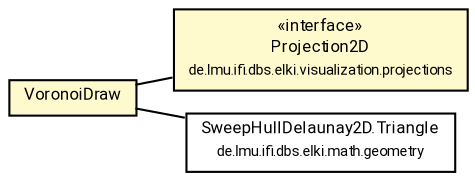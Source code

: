 #!/usr/local/bin/dot
#
# Class diagram 
# Generated by UMLGraph version R5_7_2-60-g0e99a6 (http://www.spinellis.gr/umlgraph/)
#

digraph G {
	graph [fontnames="svg"]
	edge [fontname="Roboto",fontsize=7,labelfontname="Roboto",labelfontsize=7,color="black"];
	node [fontname="Roboto",fontcolor="black",fontsize=8,shape=plaintext,margin=0,width=0,height=0];
	nodesep=0.15;
	ranksep=0.25;
	rankdir=LR;
	// de.lmu.ifi.dbs.elki.visualization.svg.VoronoiDraw
	c10752041 [label=<<table title="de.lmu.ifi.dbs.elki.visualization.svg.VoronoiDraw" border="0" cellborder="1" cellspacing="0" cellpadding="2" bgcolor="lemonChiffon" href="VoronoiDraw.html" target="_parent">
		<tr><td><table border="0" cellspacing="0" cellpadding="1">
		<tr><td align="center" balign="center"> <font face="Roboto">VoronoiDraw</font> </td></tr>
		</table></td></tr>
		</table>>, URL="VoronoiDraw.html"];
	// de.lmu.ifi.dbs.elki.visualization.projections.Projection2D
	c10752073 [label=<<table title="de.lmu.ifi.dbs.elki.visualization.projections.Projection2D" border="0" cellborder="1" cellspacing="0" cellpadding="2" bgcolor="LemonChiffon" href="../projections/Projection2D.html" target="_parent">
		<tr><td><table border="0" cellspacing="0" cellpadding="1">
		<tr><td align="center" balign="center"> &#171;interface&#187; </td></tr>
		<tr><td align="center" balign="center"> <font face="Roboto">Projection2D</font> </td></tr>
		<tr><td align="center" balign="center"> <font face="Roboto" point-size="7.0">de.lmu.ifi.dbs.elki.visualization.projections</font> </td></tr>
		</table></td></tr>
		</table>>, URL="../projections/Projection2D.html"];
	// de.lmu.ifi.dbs.elki.math.geometry.SweepHullDelaunay2D.Triangle
	c10753657 [label=<<table title="de.lmu.ifi.dbs.elki.math.geometry.SweepHullDelaunay2D.Triangle" border="0" cellborder="1" cellspacing="0" cellpadding="2" href="../../math/geometry/SweepHullDelaunay2D.Triangle.html" target="_parent">
		<tr><td><table border="0" cellspacing="0" cellpadding="1">
		<tr><td align="center" balign="center"> <font face="Roboto">SweepHullDelaunay2D.Triangle</font> </td></tr>
		<tr><td align="center" balign="center"> <font face="Roboto" point-size="7.0">de.lmu.ifi.dbs.elki.math.geometry</font> </td></tr>
		</table></td></tr>
		</table>>, URL="../../math/geometry/SweepHullDelaunay2D.Triangle.html"];
	// de.lmu.ifi.dbs.elki.visualization.svg.VoronoiDraw assoc de.lmu.ifi.dbs.elki.math.geometry.SweepHullDelaunay2D.Triangle
	c10752041 -> c10753657 [arrowhead=none,weight=2];
	// de.lmu.ifi.dbs.elki.visualization.svg.VoronoiDraw assoc de.lmu.ifi.dbs.elki.visualization.projections.Projection2D
	c10752041 -> c10752073 [arrowhead=none,weight=2];
}

